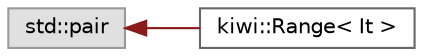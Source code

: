 digraph "Graphical Class Hierarchy"
{
 // LATEX_PDF_SIZE
  bgcolor="transparent";
  edge [fontname=Helvetica,fontsize=10,labelfontname=Helvetica,labelfontsize=10];
  node [fontname=Helvetica,fontsize=10,shape=box,height=0.2,width=0.4];
  rankdir="LR";
  Node0 [id="Node000000",label="std::pair",height=0.2,width=0.4,color="grey60", fillcolor="#E0E0E0", style="filled",tooltip=" "];
  Node0 -> Node1 [id="edge22_Node000000_Node000001",dir="back",color="firebrick4",style="solid",tooltip=" "];
  Node1 [id="Node000001",label="kiwi::Range\< It \>",height=0.2,width=0.4,color="grey40", fillcolor="white", style="filled",URL="$classkiwi_1_1Range.html",tooltip=" "];
}
